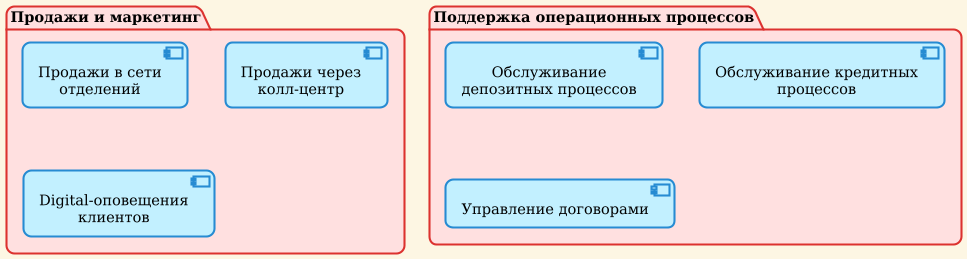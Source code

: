@startuml
!theme sunlust
package "Продажи и маркетинг" {
    [Продажи в сети отделений]
    [Продажи через колл-центр]
    [Digital-оповещения клиентов]
}
package "Поддержка операционных процессов" {
    [Обслуживание депозитных процессов]
    [Обслуживание кредитных процессов]
    [Управление договорами]
}
@enduml